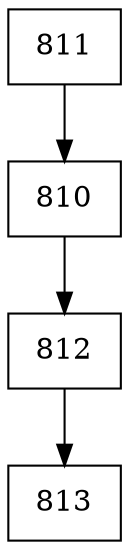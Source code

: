 digraph G {
  node [shape=record];
  node0 [label="{811}"];
  node0 -> node1;
  node1 [label="{810}"];
  node1 -> node2;
  node2 [label="{812}"];
  node2 -> node3;
  node3 [label="{813}"];
}
